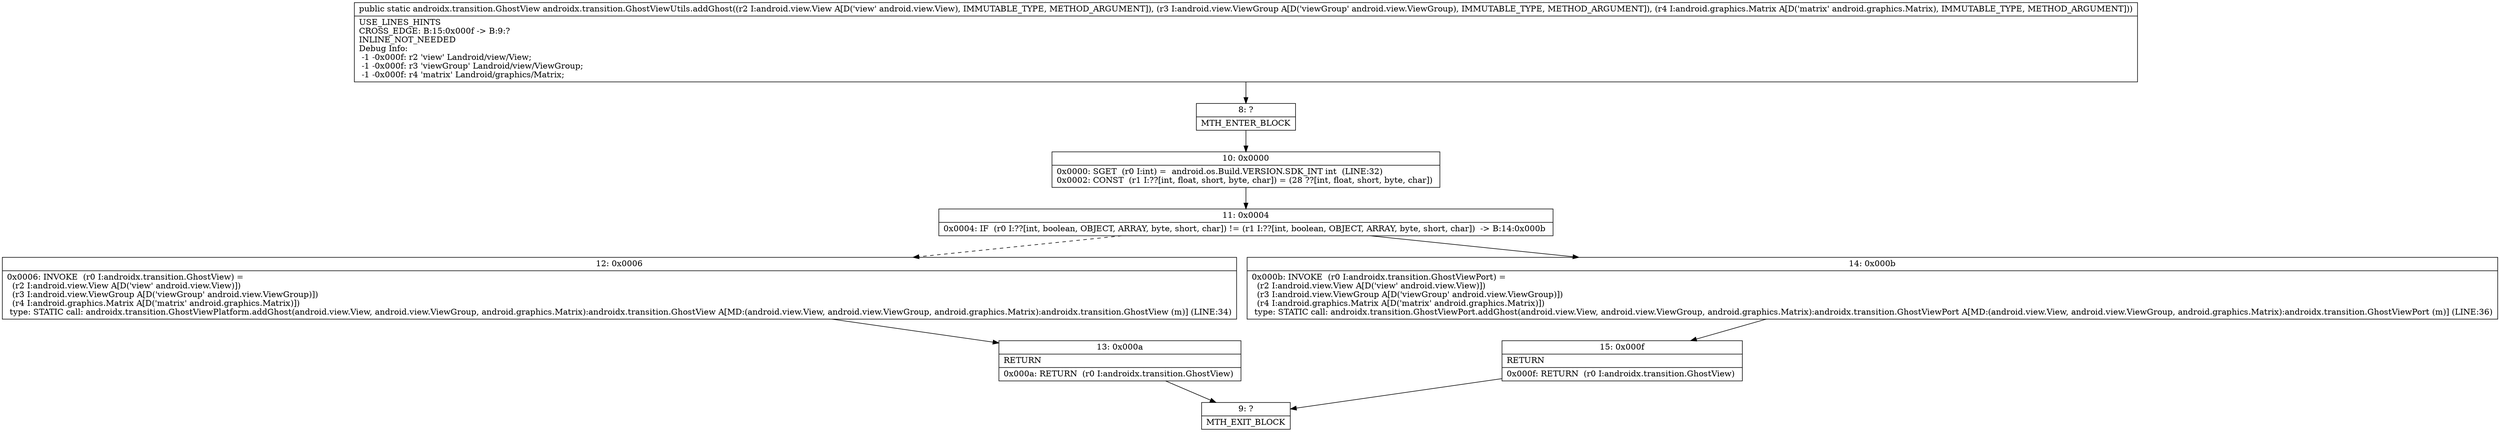 digraph "CFG forandroidx.transition.GhostViewUtils.addGhost(Landroid\/view\/View;Landroid\/view\/ViewGroup;Landroid\/graphics\/Matrix;)Landroidx\/transition\/GhostView;" {
Node_8 [shape=record,label="{8\:\ ?|MTH_ENTER_BLOCK\l}"];
Node_10 [shape=record,label="{10\:\ 0x0000|0x0000: SGET  (r0 I:int) =  android.os.Build.VERSION.SDK_INT int  (LINE:32)\l0x0002: CONST  (r1 I:??[int, float, short, byte, char]) = (28 ??[int, float, short, byte, char]) \l}"];
Node_11 [shape=record,label="{11\:\ 0x0004|0x0004: IF  (r0 I:??[int, boolean, OBJECT, ARRAY, byte, short, char]) != (r1 I:??[int, boolean, OBJECT, ARRAY, byte, short, char])  \-\> B:14:0x000b \l}"];
Node_12 [shape=record,label="{12\:\ 0x0006|0x0006: INVOKE  (r0 I:androidx.transition.GhostView) = \l  (r2 I:android.view.View A[D('view' android.view.View)])\l  (r3 I:android.view.ViewGroup A[D('viewGroup' android.view.ViewGroup)])\l  (r4 I:android.graphics.Matrix A[D('matrix' android.graphics.Matrix)])\l type: STATIC call: androidx.transition.GhostViewPlatform.addGhost(android.view.View, android.view.ViewGroup, android.graphics.Matrix):androidx.transition.GhostView A[MD:(android.view.View, android.view.ViewGroup, android.graphics.Matrix):androidx.transition.GhostView (m)] (LINE:34)\l}"];
Node_13 [shape=record,label="{13\:\ 0x000a|RETURN\l|0x000a: RETURN  (r0 I:androidx.transition.GhostView) \l}"];
Node_9 [shape=record,label="{9\:\ ?|MTH_EXIT_BLOCK\l}"];
Node_14 [shape=record,label="{14\:\ 0x000b|0x000b: INVOKE  (r0 I:androidx.transition.GhostViewPort) = \l  (r2 I:android.view.View A[D('view' android.view.View)])\l  (r3 I:android.view.ViewGroup A[D('viewGroup' android.view.ViewGroup)])\l  (r4 I:android.graphics.Matrix A[D('matrix' android.graphics.Matrix)])\l type: STATIC call: androidx.transition.GhostViewPort.addGhost(android.view.View, android.view.ViewGroup, android.graphics.Matrix):androidx.transition.GhostViewPort A[MD:(android.view.View, android.view.ViewGroup, android.graphics.Matrix):androidx.transition.GhostViewPort (m)] (LINE:36)\l}"];
Node_15 [shape=record,label="{15\:\ 0x000f|RETURN\l|0x000f: RETURN  (r0 I:androidx.transition.GhostView) \l}"];
MethodNode[shape=record,label="{public static androidx.transition.GhostView androidx.transition.GhostViewUtils.addGhost((r2 I:android.view.View A[D('view' android.view.View), IMMUTABLE_TYPE, METHOD_ARGUMENT]), (r3 I:android.view.ViewGroup A[D('viewGroup' android.view.ViewGroup), IMMUTABLE_TYPE, METHOD_ARGUMENT]), (r4 I:android.graphics.Matrix A[D('matrix' android.graphics.Matrix), IMMUTABLE_TYPE, METHOD_ARGUMENT]))  | USE_LINES_HINTS\lCROSS_EDGE: B:15:0x000f \-\> B:9:?\lINLINE_NOT_NEEDED\lDebug Info:\l  \-1 \-0x000f: r2 'view' Landroid\/view\/View;\l  \-1 \-0x000f: r3 'viewGroup' Landroid\/view\/ViewGroup;\l  \-1 \-0x000f: r4 'matrix' Landroid\/graphics\/Matrix;\l}"];
MethodNode -> Node_8;Node_8 -> Node_10;
Node_10 -> Node_11;
Node_11 -> Node_12[style=dashed];
Node_11 -> Node_14;
Node_12 -> Node_13;
Node_13 -> Node_9;
Node_14 -> Node_15;
Node_15 -> Node_9;
}

